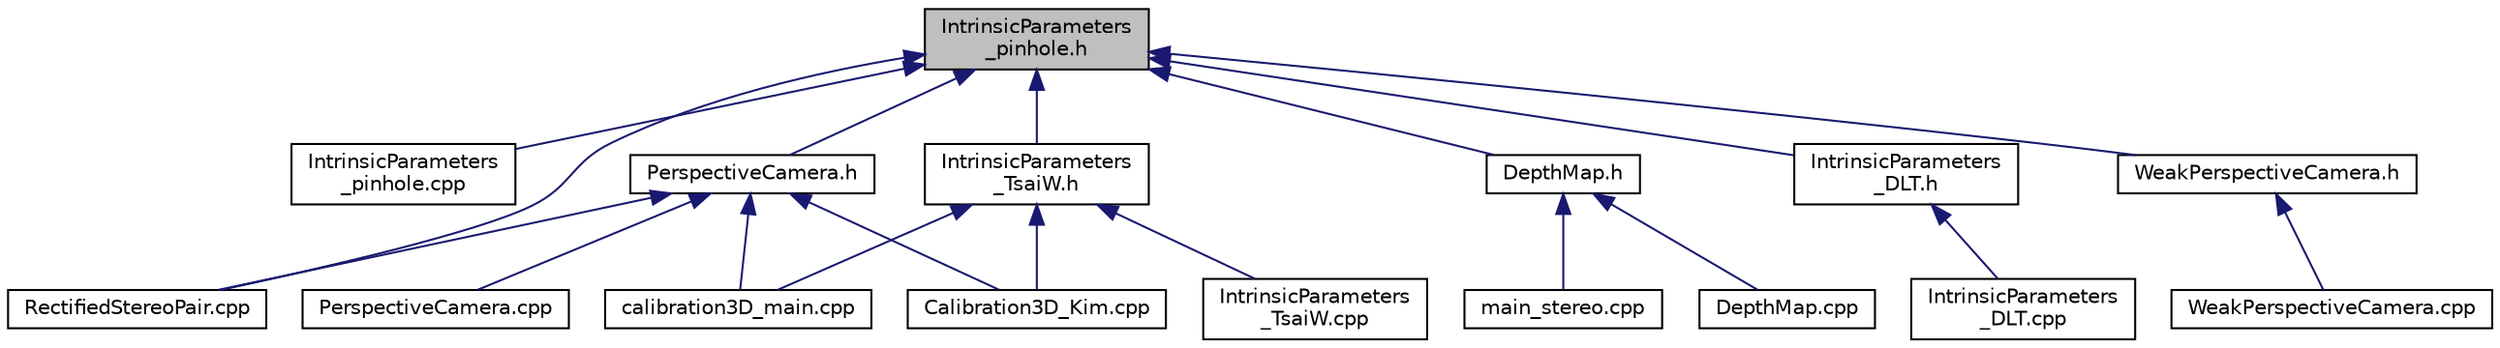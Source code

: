 digraph "IntrinsicParameters_pinhole.h"
{
  edge [fontname="Helvetica",fontsize="10",labelfontname="Helvetica",labelfontsize="10"];
  node [fontname="Helvetica",fontsize="10",shape=record];
  Node1 [label="IntrinsicParameters\l_pinhole.h",height=0.2,width=0.4,color="black", fillcolor="grey75", style="filled", fontcolor="black"];
  Node1 -> Node2 [dir="back",color="midnightblue",fontsize="10",style="solid",fontname="Helvetica"];
  Node2 [label="IntrinsicParameters\l_pinhole.cpp",height=0.2,width=0.4,color="black", fillcolor="white", style="filled",URL="$IntrinsicParameters__pinhole_8cpp.html"];
  Node1 -> Node3 [dir="back",color="midnightblue",fontsize="10",style="solid",fontname="Helvetica"];
  Node3 [label="RectifiedStereoPair.cpp",height=0.2,width=0.4,color="black", fillcolor="white", style="filled",URL="$RectifiedStereoPair_8cpp.html"];
  Node1 -> Node4 [dir="back",color="midnightblue",fontsize="10",style="solid",fontname="Helvetica"];
  Node4 [label="DepthMap.h",height=0.2,width=0.4,color="black", fillcolor="white", style="filled",URL="$DepthMap_8h.html"];
  Node4 -> Node5 [dir="back",color="midnightblue",fontsize="10",style="solid",fontname="Helvetica"];
  Node5 [label="DepthMap.cpp",height=0.2,width=0.4,color="black", fillcolor="white", style="filled",URL="$DepthMap_8cpp.html"];
  Node4 -> Node6 [dir="back",color="midnightblue",fontsize="10",style="solid",fontname="Helvetica"];
  Node6 [label="main_stereo.cpp",height=0.2,width=0.4,color="black", fillcolor="white", style="filled",URL="$main__stereo_8cpp.html"];
  Node1 -> Node7 [dir="back",color="midnightblue",fontsize="10",style="solid",fontname="Helvetica"];
  Node7 [label="IntrinsicParameters\l_DLT.h",height=0.2,width=0.4,color="black", fillcolor="white", style="filled",URL="$IntrinsicParameters__DLT_8h.html"];
  Node7 -> Node8 [dir="back",color="midnightblue",fontsize="10",style="solid",fontname="Helvetica"];
  Node8 [label="IntrinsicParameters\l_DLT.cpp",height=0.2,width=0.4,color="black", fillcolor="white", style="filled",URL="$IntrinsicParameters__DLT_8cpp.html"];
  Node1 -> Node9 [dir="back",color="midnightblue",fontsize="10",style="solid",fontname="Helvetica"];
  Node9 [label="IntrinsicParameters\l_TsaiW.h",height=0.2,width=0.4,color="black", fillcolor="white", style="filled",URL="$IntrinsicParameters__TsaiW_8h.html"];
  Node9 -> Node10 [dir="back",color="midnightblue",fontsize="10",style="solid",fontname="Helvetica"];
  Node10 [label="Calibration3D_Kim.cpp",height=0.2,width=0.4,color="black", fillcolor="white", style="filled",URL="$Calibration3D__Kim_8cpp.html"];
  Node9 -> Node11 [dir="back",color="midnightblue",fontsize="10",style="solid",fontname="Helvetica"];
  Node11 [label="IntrinsicParameters\l_TsaiW.cpp",height=0.2,width=0.4,color="black", fillcolor="white", style="filled",URL="$IntrinsicParameters__TsaiW_8cpp.html"];
  Node9 -> Node12 [dir="back",color="midnightblue",fontsize="10",style="solid",fontname="Helvetica"];
  Node12 [label="calibration3D_main.cpp",height=0.2,width=0.4,color="black", fillcolor="white", style="filled",URL="$calibration3D__main_8cpp.html"];
  Node1 -> Node13 [dir="back",color="midnightblue",fontsize="10",style="solid",fontname="Helvetica"];
  Node13 [label="PerspectiveCamera.h",height=0.2,width=0.4,color="black", fillcolor="white", style="filled",URL="$PerspectiveCamera_8h.html"];
  Node13 -> Node10 [dir="back",color="midnightblue",fontsize="10",style="solid",fontname="Helvetica"];
  Node13 -> Node14 [dir="back",color="midnightblue",fontsize="10",style="solid",fontname="Helvetica"];
  Node14 [label="PerspectiveCamera.cpp",height=0.2,width=0.4,color="black", fillcolor="white", style="filled",URL="$PerspectiveCamera_8cpp.html"];
  Node13 -> Node3 [dir="back",color="midnightblue",fontsize="10",style="solid",fontname="Helvetica"];
  Node13 -> Node12 [dir="back",color="midnightblue",fontsize="10",style="solid",fontname="Helvetica"];
  Node1 -> Node15 [dir="back",color="midnightblue",fontsize="10",style="solid",fontname="Helvetica"];
  Node15 [label="WeakPerspectiveCamera.h",height=0.2,width=0.4,color="black", fillcolor="white", style="filled",URL="$WeakPerspectiveCamera_8h.html"];
  Node15 -> Node16 [dir="back",color="midnightblue",fontsize="10",style="solid",fontname="Helvetica"];
  Node16 [label="WeakPerspectiveCamera.cpp",height=0.2,width=0.4,color="black", fillcolor="white", style="filled",URL="$WeakPerspectiveCamera_8cpp.html"];
}
